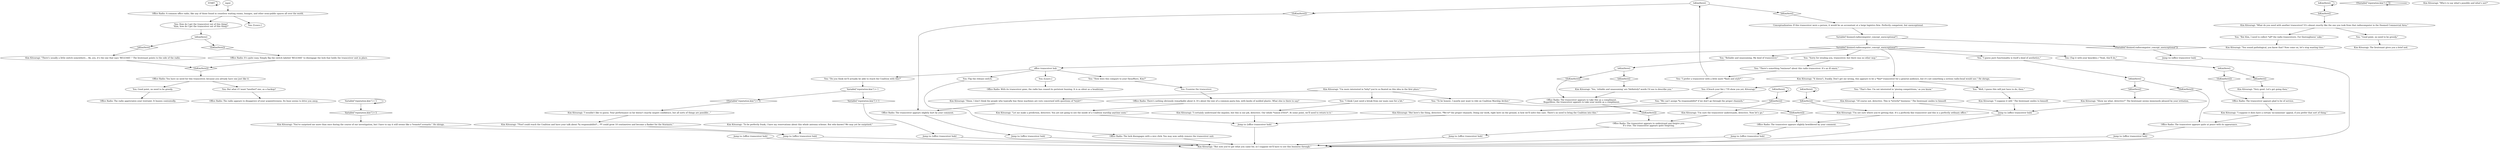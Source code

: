 # OFFICE / SECRETARYS RADIO
# You can remove the transceiver from this radio as part of the MORALIST DREAM QUEST
# ==================================================
digraph G {
	  0 [label="START"];
	  1 [label="input"];
	  2 [label="Kim Kitsuragi: \"But now you've got what you came for, so I suppose we'll have to see this business through.\""];
	  3 [label="office transceiver hub"];
	  4 [label="You: \"I prefer a transceiver with a little more *flash and style*.\""];
	  5 [label="IsKimHere()"];
	  6 [label="IsKimHere()", shape=diamond];
	  7 [label="!(IsKimHere())", shape=diamond];
	  8 [label="Kim Kitsuragi: \"Let me make a prediction, detective. You are not going to see the inside of a Coalition warship anytime soon.\""];
	  9 [label="Conceptualization: If this transceiver were a person, it would be an accountant at a large logistics firm. Perfectly competent, but unexceptional."];
	  10 [label="Kim Kitsuragi: \"Hmm. I don't think the people who typically buy these machines are very concerned with questions of *style*.\""];
	  11 [label="You: \"We can't assign *la responsabilité* if we don't go through the proper channels.\""];
	  12 [label="Kim Kitsuragi: \"Show me what, detective?\" The lieutenant seems immensely pleased by your irritation."];
	  13 [label="Kim Kitsuragi: \"I suppose it does have a certain 'no-nonsense' appeal, if you prefer that sort of thing.\""];
	  14 [label="Jump to: [office transceiver hub]"];
	  15 [label="IsKimHere()"];
	  16 [label="IsKimHere()", shape=diamond];
	  17 [label="!(IsKimHere())", shape=diamond];
	  18 [label="You: Flip the release switch."];
	  19 [label="You: Examine the transceiver."];
	  20 [label="Kim Kitsuragi: \"It doesn't, frankly. Don't get me wrong, this appears to be a *fine* transceiver for a general audience, but it's not something a serious radio-head would use.\" He shrugs."];
	  21 [label="You: \"There's something *ominous* about this radio transceiver. It's an ill omen.\""];
	  22 [label="IsKimHere()"];
	  23 [label="IsKimHere()", shape=diamond];
	  24 [label="!(IsKimHere())", shape=diamond];
	  25 [label="Jump to: [office transceiver hub]"];
	  26 [label="Variable[\"reputation.kim\"] > 5"];
	  27 [label="Variable[\"reputation.kim\"] > 5", shape=diamond];
	  28 [label="!(Variable[\"reputation.kim\"] > 5)", shape=diamond];
	  29 [label="Kim Kitsuragi: \"To be perfectly frank, I have my reservations about this whole antenna scheme. But who knows? We may yet be surprised.\""];
	  30 [label="Jump to: [office transceiver hub]"];
	  31 [label="Variable[\"doomed.radiocomputer_concept_unexceptional\"]"];
	  32 [label="Variable[\"doomed.radiocomputer_concept_unexceptional\"]", shape=diamond];
	  33 [label="!(Variable[\"doomed.radiocomputer_concept_unexceptional\"])", shape=diamond];
	  34 [label="You: \"Reliable and unassuming. My kind of transceiver.\""];
	  35 [label="IsKimHere()"];
	  36 [label="IsKimHere()", shape=diamond];
	  37 [label="!(IsKimHere())", shape=diamond];
	  38 [label="Office Radio: The transceiver appears slightly bewildered by your comment."];
	  39 [label="Office Radio: A common office radio, like any of those found in countless waiting rooms, lounges, and other semi-public spaces all over the world."];
	  40 [label="You: How do I get the transceiver out of this thing?\n\"Kim, how do I get the transceiver out of this thing?\""];
	  41 [label="You: Good point, no need to be greedy."];
	  42 [label="Office Radio: The lock disengages with a nice click. You may now safely remove the transceiver unit."];
	  43 [label="Kim Kitsuragi: \"Of course not, detective. This is *strictly* business.\" The lieutenant smiles to himself."];
	  44 [label="Kim Kitsuragi: \"Yes, 'reliable and unassuming' are *definitely* words I'd use to describe you.\""];
	  45 [label="Office Radio: The radio appreciates your restraint. It buzzes contentedly."];
	  46 [label="Jump to: [office transceiver hub]"];
	  47 [label="You: \"Well, I guess this will just have to do, then.\""];
	  48 [label="You: \"Sorry for stealing you, transceiver, but there was no other way.\""];
	  49 [label="Kim Kitsuragi: \"I'm sure the transceiver understands, detective. Now let's go.\""];
	  50 [label="You: But what if I want *another* one, as a backup?"];
	  51 [label="Office Radio: The radio appears to disapprove of your acquisitiveness. Its buzz seems to drive you away."];
	  52 [label="IsKimHere()"];
	  53 [label="IsKimHere()", shape=diamond];
	  54 [label="!(IsKimHere())", shape=diamond];
	  55 [label="Office Radio: The transceiver appears to take this as a compliment.\nRegardless, the transceiver appears to take your words as a compliment."];
	  56 [label="Kim Kitsuragi: \"There's usually a little switch somewhere... Ah, yes, it's the one that says 'RELEASE'.\" The lieutenant points to the side of the radio."];
	  57 [label="Kim Kitsuragi: \"I wouldn't like to guess. Your performance so far doesn't exactly inspire confidence, but all sorts of things are possible...\""];
	  58 [label="IsKimHere()"];
	  59 [label="IsKimHere()", shape=diamond];
	  60 [label="!(IsKimHere())", shape=diamond];
	  61 [label="Kim Kitsuragi: \"Very good. Let's get going then.\""];
	  62 [label="Jump to: [office transceiver hub]"];
	  63 [label="Kim Kitsuragi: \"I certainly understand the impulse, but this is our job, detective. Our whole *raison d'être*. At some point, we'll need to return to it.\""];
	  64 [label="Kim Kitsuragi: The lieutenant gives you a brief nod."];
	  65 [label="You: \"How does this compare to your DynaWave, Kim?\""];
	  66 [label="You: (Tap it with your knuckles.) \"Yeah, this'll do.\""];
	  67 [label="Jump to: [office transceiver hub]"];
	  68 [label="Jump to: [office transceiver hub]"];
	  69 [label="Kim Kitsuragi: \"You've surprised me more than once during the course of our investigation, but I have to say it still seems like a *remote* scenario.\" He shrugs."];
	  70 [label="Kim Kitsuragi: \"But here's the thing, detective. *We're* the proper channels. Doing our work, right here on the ground, is how we'll solve this case. There's no need to bring the Coalition into this.\""];
	  71 [label="Office Radio: You have no need for this transceiver, because you already have one just like it."];
	  72 [label="Kim Kitsuragi: \"Who's to say what's possible and what's not?\""];
	  73 [label="You: (Clench your fist.) \"I'll show you yet, Kitsuragi.\""];
	  74 [label="Office Radio: The transceiver appears quite at peace with its appearance."];
	  75 [label="Kim Kitsuragi: \"I'm more interested in *why* you're so fixated on this idea in the first place.\""];
	  76 [label="Kim Kitsuragi: \"You sound pathological, you know that? Now come on, let's stop wasting time.\""];
	  77 [label="You: \"But Kim, I need to collect *all* the radio transceivers. For thoroughness' sake.\""];
	  78 [label="You: [Leave.]"];
	  79 [label="IsKimHere()"];
	  80 [label="IsKimHere()", shape=diamond];
	  81 [label="!(IsKimHere())", shape=diamond];
	  82 [label="Office Radio: The transceiver appears to understand and forgive you.\nIt's true. The transceiver appears quite forgiving."];
	  83 [label="Jump to: [office transceiver hub]"];
	  84 [label="Jump to: [office transceiver hub]"];
	  85 [label="Jump to: [office transceiver hub]"];
	  86 [label="You: \"I think I just need a break from our main case for a bit.\""];
	  87 [label="IsKimHere()"];
	  88 [label="IsKimHere()", shape=diamond];
	  89 [label="!(IsKimHere())", shape=diamond];
	  90 [label="Kim Kitsuragi: \"What do you need with another transceiver? It's almost exactly like the one you took from that radiocomputer in the Doomed Commercial Area.\""];
	  91 [label="Office Radio: It's quite easy. Simply flip the switch labeled 'RELEASE' to disengage the lock that holds the transceiver unit in place."];
	  92 [label="Kim Kitsuragi: \"*You* could reach the Coalition and have your talk about *la responsabilité*... *I* could grow 10 centimetres and become a flanker for the Stormers.\""];
	  93 [label="You: \"That's fine. I'm not interested in 'pissing competitions,' as you know.\""];
	  94 [label="Kim Kitsuragi: \"I suppose it will.\" The lieutenant smiles to himself."];
	  95 [label="Kim Kitsuragi: \"I'm not sure where you're getting that. It's a perfectly fine transceiver and this is a perfectly ordinary office.\""];
	  96 [label="You: \"Good point, no need to be greedy.\""];
	  97 [label="Variable[\"reputation.kim\"] > 1"];
	  98 [label="Variable[\"reputation.kim\"] > 1", shape=diamond];
	  99 [label="!(Variable[\"reputation.kim\"] > 1)", shape=diamond];
	  100 [label="You: \"I guess pure functionality is itself a kind of aesthetics.\""];
	  101 [label="Office Radio: The transceiver appears glad to be of service."];
	  102 [label="Office Radio: With its transceiver gone, the radio has ceased its peristent buzzing. It is as silent as a headstone."];
	  103 [label="You: \"To be honest, I mostly just want to ride on Coalition Warship Archer.\""];
	  104 [label="You: [Leave.]"];
	  105 [label="You: \"Do you think we'll actually be able to reach the Coalition with this?\""];
	  106 [label="Office Radio: There's nothing obviously remarkable about it. It's about the size of a common pasta box, with knobs of molded plastic. What else is there to say?"];
	  107 [label="Office Radio: The transceiver appears slightly hurt by your comment."];
	  0 -> 0
	  1 -> 39
	  3 -> 65
	  3 -> 105
	  3 -> 18
	  3 -> 78
	  4 -> 52
	  5 -> 5
	  5 -> 6
	  6 -> 95
	  7 -> 38
	  8 -> 46
	  9 -> 31
	  10 -> 107
	  11 -> 70
	  12 -> 84
	  13 -> 74
	  14 -> 2
	  15 -> 16
	  15 -> 15
	  16 -> 90
	  17 -> 71
	  18 -> 42
	  19 -> 106
	  20 -> 73
	  20 -> 93
	  20 -> 47
	  21 -> 4
	  22 -> 22
	  22 -> 23
	  23 -> 49
	  24 -> 82
	  25 -> 2
	  26 -> 26
	  26 -> 27
	  27 -> 69
	  28 -> 28
	  29 -> 30
	  30 -> 2
	  31 -> 32
	  31 -> 33
	  32 -> 34
	  32 -> 3
	  32 -> 100
	  32 -> 66
	  32 -> 48
	  32 -> 20
	  33 -> 62
	  34 -> 58
	  35 -> 36
	  35 -> 37
	  36 -> 12
	  37 -> 74
	  38 -> 68
	  39 -> 40
	  39 -> 104
	  40 -> 87
	  41 -> 45
	  42 -> 2
	  43 -> 84
	  44 -> 55
	  46 -> 2
	  47 -> 94
	  48 -> 21
	  49 -> 82
	  50 -> 51
	  52 -> 53
	  52 -> 54
	  53 -> 9
	  54 -> 107
	  55 -> 24
	  56 -> 17
	  57 -> 92
	  58 -> 59
	  58 -> 60
	  59 -> 44
	  60 -> 55
	  61 -> 101
	  62 -> 2
	  63 -> 46
	  65 -> 19
	  66 -> 79
	  67 -> 2
	  68 -> 2
	  69 -> 30
	  70 -> 46
	  71 -> 41
	  71 -> 50
	  73 -> 11
	  74 -> 83
	  75 -> 10
	  75 -> 86
	  75 -> 103
	  77 -> 76
	  78 -> 102
	  79 -> 80
	  79 -> 81
	  80 -> 61
	  81 -> 101
	  82 -> 85
	  83 -> 2
	  84 -> 2
	  85 -> 2
	  86 -> 63
	  87 -> 88
	  87 -> 89
	  88 -> 56
	  89 -> 91
	  90 -> 96
	  90 -> 77
	  91 -> 17
	  92 -> 30
	  93 -> 43
	  94 -> 84
	  95 -> 38
	  96 -> 64
	  97 -> 98
	  97 -> 99
	  98 -> 25
	  99 -> 57
	  100 -> 35
	  101 -> 13
	  103 -> 7
	  105 -> 97
	  106 -> 8
	  107 -> 67
}

